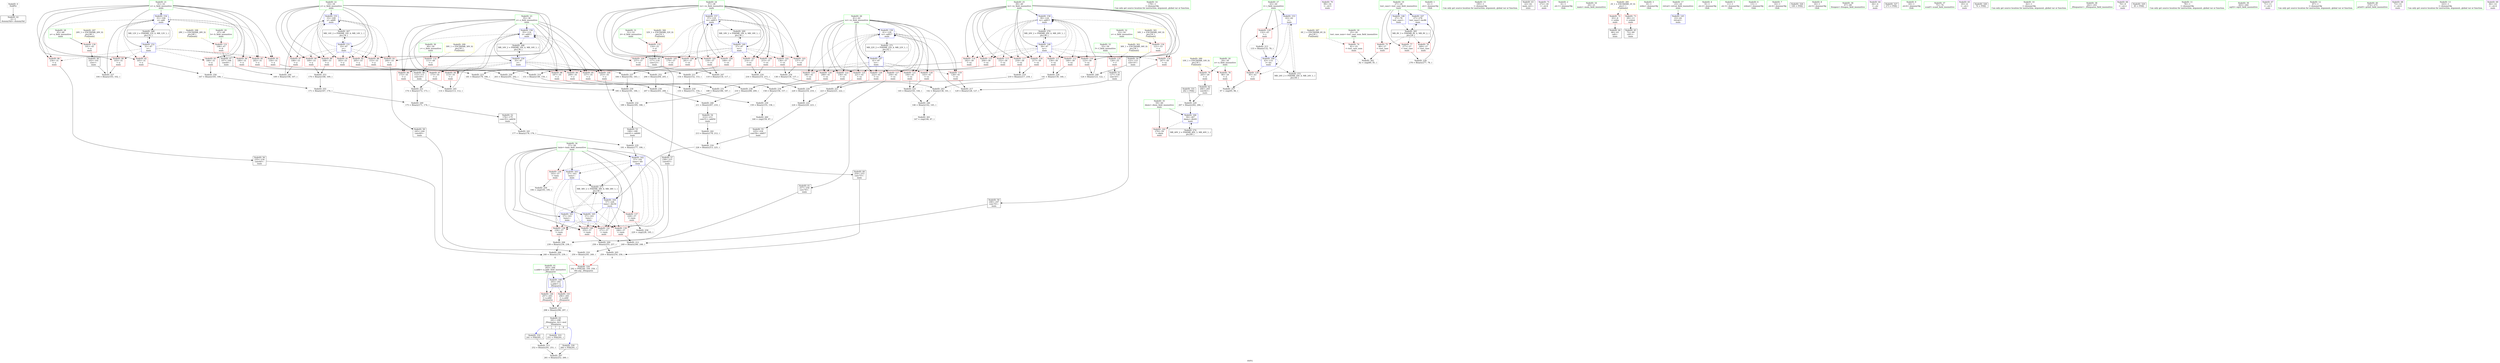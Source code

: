 digraph "SVFG" {
	label="SVFG";

	Node0x558980f15850 [shape=record,color=grey,label="{NodeID: 0\nNullPtr}"];
	Node0x558980f15850 -> Node0x558980f35980[style=solid];
	Node0x558980f35f30 [shape=record,color=red,label="{NodeID: 97\n173\<--35\n\<--z\nmain\n}"];
	Node0x558980f35f30 -> Node0x558980f3b1d0[style=solid];
	Node0x558980f18d20 [shape=record,color=green,label="{NodeID: 14\n178\<--1\n\<--dummyObj\nCan only get source location for instruction, argument, global var or function.}"];
	Node0x558980f36a90 [shape=record,color=red,label="{NodeID: 111\n139\<--39\n\<--vy\nmain\n}"];
	Node0x558980f36a90 -> Node0x558980f43030[style=solid];
	Node0x558980f34e20 [shape=record,color=green,label="{NodeID: 28\n45\<--46\na\<--a_field_insensitive\nmain\n}"];
	Node0x558980f34e20 -> Node0x558980f3c140[style=solid];
	Node0x558980f41530 [shape=record,color=grey,label="{NodeID: 208\n239 = Binary(236, 238, )\n}"];
	Node0x558980f41530 -> Node0x558980f3a440[style=solid];
	Node0x558980f3bd30 [shape=record,color=red,label="{NodeID: 125\n221\<--41\n\<--vz\nmain\n}"];
	Node0x558980f3bd30 -> Node0x558980f428b0[style=solid];
	Node0x558980f35980 [shape=record,color=black,label="{NodeID: 42\n2\<--3\ndummyVal\<--dummyVal\n}"];
	Node0x558980f42a30 [shape=record,color=grey,label="{NodeID: 222\n224 = Binary(220, 223, )\n}"];
	Node0x558980f42a30 -> Node0x558980f37430[style=solid];
	Node0x558980f3c890 [shape=record,color=red,label="{NodeID: 139\n246\<--57\n\<--tmin\nmain\n}"];
	Node0x558980f3c890 -> Node0x558980f41b30[style=solid];
	Node0x558980f37500 [shape=record,color=black,label="{NodeID: 56\n235\<--234\nconv64\<--\nmain\n}"];
	Node0x558980f37500 -> Node0x558980f3a440[style=solid];
	Node0x558980f43f30 [shape=record,color=grey,label="{NodeID: 236\n207 = Binary(203, 206, )\n}"];
	Node0x558980f43f30 -> Node0x558980f44530[style=solid];
	Node0x558980f3d3f0 [shape=record,color=blue,label="{NodeID: 153\n43\<--62\ni\<--\nmain\n}"];
	Node0x558980f3d3f0 -> Node0x558980f3bfa0[style=dashed];
	Node0x558980f3d3f0 -> Node0x558980f3c070[style=dashed];
	Node0x558980f3d3f0 -> Node0x558980f3d9a0[style=dashed];
	Node0x558980f3d3f0 -> Node0x558980f54230[style=dashed];
	Node0x558980f38060 [shape=record,color=purple,label="{NodeID: 70\n99\<--16\n\<--.str.5\nmain\n}"];
	Node0x558980f68440 [shape=record,color=black,label="{NodeID: 333\n251 = PHI(291, )\n}"];
	Node0x558980f68440 -> Node0x558980f41fb0[style=solid];
	Node0x558980f3b050 [shape=record,color=grey,label="{NodeID: 250\n203 = Binary(201, 202, )\n}"];
	Node0x558980f3b050 -> Node0x558980f43f30[style=solid];
	Node0x558980f3df50 [shape=record,color=blue,label="{NodeID: 167\n27\<--278\ntest_case\<--inc86\nmain\n}"];
	Node0x558980f3df50 -> Node0x558980f51f30[style=dashed];
	Node0x558980f38bc0 [shape=record,color=red,label="{NodeID: 84\n180\<--31\n\<--x\nmain\n}"];
	Node0x558980f38bc0 -> Node0x558980f42bb0[style=solid];
	Node0x558980f15bb0 [shape=record,color=green,label="{NodeID: 1\n4\<--1\n.str\<--dummyObj\nGlob }"];
	Node0x558980f36000 [shape=record,color=red,label="{NodeID: 98\n187\<--35\n\<--z\nmain\n}"];
	Node0x558980f36000 -> Node0x558980f437b0[style=solid];
	Node0x558980f34450 [shape=record,color=green,label="{NodeID: 15\n195\<--1\n\<--dummyObj\nCan only get source location for instruction, argument, global var or function.}"];
	Node0x558980f36b60 [shape=record,color=red,label="{NodeID: 112\n140\<--39\n\<--vy\nmain\n}"];
	Node0x558980f36b60 -> Node0x558980f43030[style=solid];
	Node0x558980f34ef0 [shape=record,color=green,label="{NodeID: 29\n47\<--48\nb\<--b_field_insensitive\nmain\n}"];
	Node0x558980f34ef0 -> Node0x558980f3c210[style=solid];
	Node0x558980f416b0 [shape=record,color=grey,label="{NodeID: 209\n258 = Binary(255, 257, )\n}"];
	Node0x558980f416b0 -> Node0x558980f3a2c0[style=solid];
	Node0x558980f3be00 [shape=record,color=red,label="{NodeID: 126\n222\<--41\n\<--vz\nmain\n}"];
	Node0x558980f3be00 -> Node0x558980f428b0[style=solid];
	Node0x558980f35a50 [shape=record,color=black,label="{NodeID: 43\n22\<--62\nmain_ret\<--\nmain\n}"];
	Node0x558980f42bb0 [shape=record,color=grey,label="{NodeID: 223\n181 = Binary(179, 180, )\n}"];
	Node0x558980f42bb0 -> Node0x558980f443b0[style=solid];
	Node0x558980f3c960 [shape=record,color=red,label="{NodeID: 140\n255\<--57\n\<--tmin\nmain\n}"];
	Node0x558980f3c960 -> Node0x558980f416b0[style=solid];
	Node0x558980f375d0 [shape=record,color=black,label="{NodeID: 57\n238\<--237\nconv65\<--\nmain\n}"];
	Node0x558980f375d0 -> Node0x558980f41530[style=solid];
	Node0x558980f440b0 [shape=record,color=grey,label="{NodeID: 237\n184 = Binary(182, 183, )\n}"];
	Node0x558980f440b0 -> Node0x558980f443b0[style=solid];
	Node0x558980f3d4c0 [shape=record,color=blue,label="{NodeID: 154\n31\<--104\nx\<--add\nmain\n}"];
	Node0x558980f3d4c0 -> Node0x558980f38880[style=dashed];
	Node0x558980f3d4c0 -> Node0x558980f38950[style=dashed];
	Node0x558980f3d4c0 -> Node0x558980f38a20[style=dashed];
	Node0x558980f3d4c0 -> Node0x558980f38af0[style=dashed];
	Node0x558980f3d4c0 -> Node0x558980f38bc0[style=dashed];
	Node0x558980f3d4c0 -> Node0x558980f38c90[style=dashed];
	Node0x558980f3d4c0 -> Node0x558980f38d60[style=dashed];
	Node0x558980f3d4c0 -> Node0x558980f3d4c0[style=dashed];
	Node0x558980f3d4c0 -> Node0x558980f52430[style=dashed];
	Node0x558980f38130 [shape=record,color=purple,label="{NodeID: 71\n272\<--18\n\<--.str.6\nmain\n}"];
	Node0x558980f68580 [shape=record,color=black,label="{NodeID: 334\n292 = PHI(240, 250, 259, )\n0th arg _Z6squaree }"];
	Node0x558980f68580 -> Node0x558980f3e020[style=solid];
	Node0x558980f3b1d0 [shape=record,color=grey,label="{NodeID: 251\n174 = Binary(172, 173, )\n}"];
	Node0x558980f3b1d0 -> Node0x558980f3aed0[style=solid];
	Node0x558980f3e020 [shape=record,color=blue,label="{NodeID: 168\n293\<--292\na.addr\<--a\n_Z6squaree\n}"];
	Node0x558980f3e020 -> Node0x558980f3cbd0[style=dashed];
	Node0x558980f3e020 -> Node0x558980f3cca0[style=dashed];
	Node0x558980f38c90 [shape=record,color=red,label="{NodeID: 85\n202\<--31\n\<--x\nmain\n}"];
	Node0x558980f38c90 -> Node0x558980f3b050[style=solid];
	Node0x558980f16030 [shape=record,color=green,label="{NodeID: 2\n6\<--1\n.str.1\<--dummyObj\nGlob }"];
	Node0x558980f51f30 [shape=record,color=black,label="{NodeID: 265\nMR_8V_3 = PHI(MR_8V_4, MR_8V_2, )\npts\{28 \}\n}"];
	Node0x558980f51f30 -> Node0x558980f38470[style=dashed];
	Node0x558980f51f30 -> Node0x558980f38540[style=dashed];
	Node0x558980f51f30 -> Node0x558980f38610[style=dashed];
	Node0x558980f51f30 -> Node0x558980f3df50[style=dashed];
	Node0x558980f360d0 [shape=record,color=red,label="{NodeID: 99\n209\<--35\n\<--z\nmain\n}"];
	Node0x558980f360d0 -> Node0x558980f44230[style=solid];
	Node0x558980f344e0 [shape=record,color=green,label="{NodeID: 16\n20\<--21\nmain\<--main_field_insensitive\n}"];
	Node0x558980f36c30 [shape=record,color=red,label="{NodeID: 113\n152\<--39\n\<--vy\nmain\n}"];
	Node0x558980f36c30 -> Node0x558980f419b0[style=solid];
	Node0x558980f34fc0 [shape=record,color=green,label="{NodeID: 30\n49\<--50\nc\<--c_field_insensitive\nmain\n}"];
	Node0x558980f34fc0 -> Node0x558980f3c2e0[style=solid];
	Node0x558980f41830 [shape=record,color=grey,label="{NodeID: 210\n250 = Binary(245, 249, )\n|{<s0>7}}"];
	Node0x558980f41830:s0 -> Node0x558980f68580[style=solid,color=red];
	Node0x558980f3bed0 [shape=record,color=red,label="{NodeID: 127\n256\<--41\n\<--vz\nmain\n}"];
	Node0x558980f3bed0 -> Node0x558980f37910[style=solid];
	Node0x558980f35b20 [shape=record,color=black,label="{NodeID: 44\n66\<--63\ncall\<--\nmain\n}"];
	Node0x558980f42d30 [shape=record,color=grey,label="{NodeID: 224\n216 = Binary(214, 215, )\n}"];
	Node0x558980f42d30 -> Node0x558980f42730[style=solid];
	Node0x558980f3ca30 [shape=record,color=red,label="{NodeID: 141\n271\<--57\n\<--tmin\nmain\n}"];
	Node0x558980f376a0 [shape=record,color=black,label="{NodeID: 58\n245\<--244\nconv69\<--\nmain\n}"];
	Node0x558980f376a0 -> Node0x558980f41830[style=solid];
	Node0x558980f44230 [shape=record,color=grey,label="{NodeID: 238\n210 = Binary(208, 209, )\n}"];
	Node0x558980f44230 -> Node0x558980f44530[style=solid];
	Node0x558980f3d590 [shape=record,color=blue,label="{NodeID: 155\n33\<--109\ny\<--add9\nmain\n}"];
	Node0x558980f3d590 -> Node0x558980f38e30[style=dashed];
	Node0x558980f3d590 -> Node0x558980f38f00[style=dashed];
	Node0x558980f3d590 -> Node0x558980f38fd0[style=dashed];
	Node0x558980f3d590 -> Node0x558980f390a0[style=dashed];
	Node0x558980f3d590 -> Node0x558980f39170[style=dashed];
	Node0x558980f3d590 -> Node0x558980f39240[style=dashed];
	Node0x558980f3d590 -> Node0x558980f39310[style=dashed];
	Node0x558980f3d590 -> Node0x558980f3d590[style=dashed];
	Node0x558980f3d590 -> Node0x558980f52930[style=dashed];
	Node0x558980f38200 [shape=record,color=red,label="{NodeID: 72\n63\<--8\n\<--stdin\nmain\n}"];
	Node0x558980f38200 -> Node0x558980f35b20[style=solid];
	Node0x558980f3b350 [shape=record,color=grey,label="{NodeID: 252\n206 = Binary(204, 205, )\n}"];
	Node0x558980f3b350 -> Node0x558980f43f30[style=solid];
	Node0x558980f38d60 [shape=record,color=red,label="{NodeID: 86\n234\<--31\n\<--x\nmain\n}"];
	Node0x558980f38d60 -> Node0x558980f37500[style=solid];
	Node0x558980f33ae0 [shape=record,color=green,label="{NodeID: 3\n8\<--1\nstdin\<--dummyObj\nGlob }"];
	Node0x558980f52430 [shape=record,color=black,label="{NodeID: 266\nMR_12V_2 = PHI(MR_12V_4, MR_12V_1, )\npts\{32 \}\n}"];
	Node0x558980f52430 -> Node0x558980f3d320[style=dashed];
	Node0x558980f361a0 [shape=record,color=red,label="{NodeID: 100\n253\<--35\n\<--z\nmain\n}"];
	Node0x558980f361a0 -> Node0x558980f37840[style=solid];
	Node0x558980f34570 [shape=record,color=green,label="{NodeID: 17\n23\<--24\nretval\<--retval_field_insensitive\nmain\n}"];
	Node0x558980f34570 -> Node0x558980f3cd70[style=solid];
	Node0x558980f36d00 [shape=record,color=red,label="{NodeID: 114\n182\<--39\n\<--vy\nmain\n}"];
	Node0x558980f36d00 -> Node0x558980f440b0[style=solid];
	Node0x558980f35090 [shape=record,color=green,label="{NodeID: 31\n51\<--52\nd\<--d_field_insensitive\nmain\n}"];
	Node0x558980f35090 -> Node0x558980f3c3b0[style=solid];
	Node0x558980f419b0 [shape=record,color=grey,label="{NodeID: 211\n154 = Binary(152, 153, )\n}"];
	Node0x558980f419b0 -> Node0x558980f42430[style=solid];
	Node0x558980f3bfa0 [shape=record,color=red,label="{NodeID: 128\n95\<--43\n\<--i\nmain\n}"];
	Node0x558980f3bfa0 -> Node0x558980f46ec0[style=solid];
	Node0x558980f35bf0 [shape=record,color=black,label="{NodeID: 45\n72\<--69\ncall1\<--\nmain\n}"];
	Node0x558980f42eb0 [shape=record,color=grey,label="{NodeID: 225\n145 = Binary(143, 144, )\n}"];
	Node0x558980f42eb0 -> Node0x558980f3aa50[style=solid];
	Node0x558980f3cb00 [shape=record,color=red,label="{NodeID: 142\n270\<--59\n\<--dmin\nmain\n}"];
	Node0x558980f37770 [shape=record,color=black,label="{NodeID: 59\n248\<--247\nconv70\<--\nmain\n}"];
	Node0x558980f37770 -> Node0x558980f41b30[style=solid];
	Node0x558980f443b0 [shape=record,color=grey,label="{NodeID: 239\n185 = Binary(181, 184, )\n}"];
	Node0x558980f443b0 -> Node0x558980f43930[style=solid];
	Node0x558980f3d660 [shape=record,color=blue,label="{NodeID: 156\n35\<--114\nz\<--add11\nmain\n}"];
	Node0x558980f3d660 -> Node0x558980f393e0[style=dashed];
	Node0x558980f3d660 -> Node0x558980f394b0[style=dashed];
	Node0x558980f3d660 -> Node0x558980f35e60[style=dashed];
	Node0x558980f3d660 -> Node0x558980f35f30[style=dashed];
	Node0x558980f3d660 -> Node0x558980f36000[style=dashed];
	Node0x558980f3d660 -> Node0x558980f360d0[style=dashed];
	Node0x558980f3d660 -> Node0x558980f361a0[style=dashed];
	Node0x558980f3d660 -> Node0x558980f3d660[style=dashed];
	Node0x558980f3d660 -> Node0x558980f52e30[style=dashed];
	Node0x558980f382d0 [shape=record,color=red,label="{NodeID: 73\n69\<--13\n\<--stdout\nmain\n}"];
	Node0x558980f382d0 -> Node0x558980f35bf0[style=solid];
	Node0x558980f3b4d0 [shape=record,color=grey,label="{NodeID: 253\n170 = Binary(168, 169, )\n}"];
	Node0x558980f3b4d0 -> Node0x558980f46bc0[style=solid];
	Node0x558980f38e30 [shape=record,color=red,label="{NodeID: 87\n108\<--33\n\<--y\nmain\n}"];
	Node0x558980f38e30 -> Node0x558980f3a750[style=solid];
	Node0x558980f33b70 [shape=record,color=green,label="{NodeID: 4\n9\<--1\n.str.2\<--dummyObj\nGlob }"];
	Node0x558980f52930 [shape=record,color=black,label="{NodeID: 267\nMR_14V_2 = PHI(MR_14V_4, MR_14V_1, )\npts\{34 \}\n}"];
	Node0x558980f52930 -> Node0x558980f3d250[style=dashed];
	Node0x558980f36270 [shape=record,color=red,label="{NodeID: 101\n118\<--37\n\<--vx\nmain\n}"];
	Node0x558980f36270 -> Node0x558980f3abd0[style=solid];
	Node0x558980f34600 [shape=record,color=green,label="{NodeID: 18\n25\<--26\ntest_case_num\<--test_case_num_field_insensitive\nmain\n}"];
	Node0x558980f34600 -> Node0x558980f383a0[style=solid];
	Node0x558980f36dd0 [shape=record,color=red,label="{NodeID: 115\n204\<--39\n\<--vy\nmain\n}"];
	Node0x558980f36dd0 -> Node0x558980f3b350[style=solid];
	Node0x558980f35160 [shape=record,color=green,label="{NodeID: 32\n53\<--54\ne\<--e_field_insensitive\nmain\n}"];
	Node0x558980f35160 -> Node0x558980f3c480[style=solid];
	Node0x558980f41b30 [shape=record,color=grey,label="{NodeID: 212\n249 = Binary(246, 248, )\n}"];
	Node0x558980f41b30 -> Node0x558980f41830[style=solid];
	Node0x558980f3c070 [shape=record,color=red,label="{NodeID: 129\n132\<--43\n\<--i\nmain\n}"];
	Node0x558980f3c070 -> Node0x558980f41cb0[style=solid];
	Node0x558980f35cc0 [shape=record,color=black,label="{NodeID: 46\n102\<--101\nconv\<--\nmain\n}"];
	Node0x558980f35cc0 -> Node0x558980f431b0[style=solid];
	Node0x558980f43030 [shape=record,color=grey,label="{NodeID: 226\n141 = Binary(139, 140, )\n}"];
	Node0x558980f43030 -> Node0x558980f3a5d0[style=solid];
	Node0x558980f3cbd0 [shape=record,color=red,label="{NodeID: 143\n296\<--293\n\<--a.addr\n_Z6squaree\n}"];
	Node0x558980f3cbd0 -> Node0x558980f43ab0[style=solid];
	Node0x558980f37840 [shape=record,color=black,label="{NodeID: 60\n254\<--253\nconv75\<--\nmain\n}"];
	Node0x558980f37840 -> Node0x558980f3a2c0[style=solid];
	Node0x558980f44530 [shape=record,color=grey,label="{NodeID: 240\n211 = Binary(207, 210, )\n}"];
	Node0x558980f44530 -> Node0x558980f37360[style=solid];
	Node0x558980f3d730 [shape=record,color=blue,label="{NodeID: 157\n37\<--119\nvx\<--add13\nmain\n}"];
	Node0x558980f3d730 -> Node0x558980f36270[style=dashed];
	Node0x558980f3d730 -> Node0x558980f36340[style=dashed];
	Node0x558980f3d730 -> Node0x558980f36410[style=dashed];
	Node0x558980f3d730 -> Node0x558980f364e0[style=dashed];
	Node0x558980f3d730 -> Node0x558980f365b0[style=dashed];
	Node0x558980f3d730 -> Node0x558980f36680[style=dashed];
	Node0x558980f3d730 -> Node0x558980f36750[style=dashed];
	Node0x558980f3d730 -> Node0x558980f36820[style=dashed];
	Node0x558980f3d730 -> Node0x558980f368f0[style=dashed];
	Node0x558980f3d730 -> Node0x558980f3d730[style=dashed];
	Node0x558980f3d730 -> Node0x558980f53330[style=dashed];
	Node0x558980f383a0 [shape=record,color=red,label="{NodeID: 74\n81\<--25\n\<--test_case_num\nmain\n}"];
	Node0x558980f383a0 -> Node0x558980f47640[style=solid];
	Node0x558980f46a40 [shape=record,color=grey,label="{NodeID: 254\n138 = Binary(136, 137, )\n}"];
	Node0x558980f46a40 -> Node0x558980f3a5d0[style=solid];
	Node0x558980f38f00 [shape=record,color=red,label="{NodeID: 88\n153\<--33\n\<--y\nmain\n}"];
	Node0x558980f38f00 -> Node0x558980f419b0[style=solid];
	Node0x558980f33c00 [shape=record,color=green,label="{NodeID: 5\n11\<--1\n.str.3\<--dummyObj\nGlob }"];
	Node0x558980f52e30 [shape=record,color=black,label="{NodeID: 268\nMR_16V_2 = PHI(MR_16V_4, MR_16V_1, )\npts\{36 \}\n}"];
	Node0x558980f52e30 -> Node0x558980f3d180[style=dashed];
	Node0x558980f36340 [shape=record,color=red,label="{NodeID: 102\n136\<--37\n\<--vx\nmain\n}"];
	Node0x558980f36340 -> Node0x558980f46a40[style=solid];
	Node0x558980f346d0 [shape=record,color=green,label="{NodeID: 19\n27\<--28\ntest_case\<--test_case_field_insensitive\nmain\n}"];
	Node0x558980f346d0 -> Node0x558980f38470[style=solid];
	Node0x558980f346d0 -> Node0x558980f38540[style=solid];
	Node0x558980f346d0 -> Node0x558980f38610[style=solid];
	Node0x558980f346d0 -> Node0x558980f3ce40[style=solid];
	Node0x558980f346d0 -> Node0x558980f3df50[style=solid];
	Node0x558980f3b5e0 [shape=record,color=red,label="{NodeID: 116\n217\<--39\n\<--vy\nmain\n}"];
	Node0x558980f3b5e0 -> Node0x558980f425b0[style=solid];
	Node0x558980f35230 [shape=record,color=green,label="{NodeID: 33\n55\<--56\nf\<--f_field_insensitive\nmain\n}"];
	Node0x558980f35230 -> Node0x558980f3c550[style=solid];
	Node0x558980f41cb0 [shape=record,color=grey,label="{NodeID: 213\n133 = Binary(132, 78, )\n}"];
	Node0x558980f41cb0 -> Node0x558980f3d9a0[style=solid];
	Node0x558980f3c140 [shape=record,color=red,label="{NodeID: 130\n101\<--45\n\<--a\nmain\n}"];
	Node0x558980f3c140 -> Node0x558980f35cc0[style=solid];
	Node0x558980f35d90 [shape=record,color=black,label="{NodeID: 47\n107\<--106\nconv8\<--\nmain\n}"];
	Node0x558980f35d90 -> Node0x558980f3a750[style=solid];
	Node0x558980f431b0 [shape=record,color=grey,label="{NodeID: 227\n104 = Binary(103, 102, )\n}"];
	Node0x558980f431b0 -> Node0x558980f3d4c0[style=solid];
	Node0x558980f3cca0 [shape=record,color=red,label="{NodeID: 144\n297\<--293\n\<--a.addr\n_Z6squaree\n}"];
	Node0x558980f3cca0 -> Node0x558980f43ab0[style=solid];
	Node0x558980f37910 [shape=record,color=black,label="{NodeID: 61\n257\<--256\nconv76\<--\nmain\n}"];
	Node0x558980f37910 -> Node0x558980f416b0[style=solid];
	Node0x558980f446b0 [shape=record,color=grey,label="{NodeID: 241\n177 = Binary(178, 176, )\n}"];
	Node0x558980f446b0 -> Node0x558980f43db0[style=solid];
	Node0x558980f3d800 [shape=record,color=blue,label="{NodeID: 158\n39\<--124\nvy\<--add15\nmain\n}"];
	Node0x558980f3d800 -> Node0x558980f369c0[style=dashed];
	Node0x558980f3d800 -> Node0x558980f36a90[style=dashed];
	Node0x558980f3d800 -> Node0x558980f36b60[style=dashed];
	Node0x558980f3d800 -> Node0x558980f36c30[style=dashed];
	Node0x558980f3d800 -> Node0x558980f36d00[style=dashed];
	Node0x558980f3d800 -> Node0x558980f36dd0[style=dashed];
	Node0x558980f3d800 -> Node0x558980f3b5e0[style=dashed];
	Node0x558980f3d800 -> Node0x558980f3b6b0[style=dashed];
	Node0x558980f3d800 -> Node0x558980f3b780[style=dashed];
	Node0x558980f3d800 -> Node0x558980f3d800[style=dashed];
	Node0x558980f3d800 -> Node0x558980f53830[style=dashed];
	Node0x558980f38470 [shape=record,color=red,label="{NodeID: 75\n80\<--27\n\<--test_case\nmain\n}"];
	Node0x558980f38470 -> Node0x558980f47640[style=solid];
	Node0x558980f46bc0 [shape=record,color=grey,label="{NodeID: 255\n171 = Binary(167, 170, )\n}"];
	Node0x558980f46bc0 -> Node0x558980f3aed0[style=solid];
	Node0x558980f38fd0 [shape=record,color=red,label="{NodeID: 89\n168\<--33\n\<--y\nmain\n}"];
	Node0x558980f38fd0 -> Node0x558980f3b4d0[style=solid];
	Node0x558980f15df0 [shape=record,color=green,label="{NodeID: 6\n13\<--1\nstdout\<--dummyObj\nGlob }"];
	Node0x558980f53330 [shape=record,color=black,label="{NodeID: 269\nMR_18V_2 = PHI(MR_18V_4, MR_18V_1, )\npts\{38 \}\n}"];
	Node0x558980f53330 -> Node0x558980f3d0b0[style=dashed];
	Node0x558980f36410 [shape=record,color=red,label="{NodeID: 103\n137\<--37\n\<--vx\nmain\n}"];
	Node0x558980f36410 -> Node0x558980f46a40[style=solid];
	Node0x558980f347a0 [shape=record,color=green,label="{NodeID: 20\n29\<--30\nn\<--n_field_insensitive\nmain\n}"];
	Node0x558980f347a0 -> Node0x558980f386e0[style=solid];
	Node0x558980f347a0 -> Node0x558980f387b0[style=solid];
	Node0x558980f3b6b0 [shape=record,color=red,label="{NodeID: 117\n218\<--39\n\<--vy\nmain\n}"];
	Node0x558980f3b6b0 -> Node0x558980f425b0[style=solid];
	Node0x558980f35300 [shape=record,color=green,label="{NodeID: 34\n57\<--58\ntmin\<--tmin_field_insensitive\nmain\n}"];
	Node0x558980f35300 -> Node0x558980f3c620[style=solid];
	Node0x558980f35300 -> Node0x558980f3c6f0[style=solid];
	Node0x558980f35300 -> Node0x558980f3c7c0[style=solid];
	Node0x558980f35300 -> Node0x558980f3c890[style=solid];
	Node0x558980f35300 -> Node0x558980f3c960[style=solid];
	Node0x558980f35300 -> Node0x558980f3ca30[style=solid];
	Node0x558980f35300 -> Node0x558980f3da70[style=solid];
	Node0x558980f35300 -> Node0x558980f3db40[style=solid];
	Node0x558980f35300 -> Node0x558980f3dc10[style=solid];
	Node0x558980f35300 -> Node0x558980f3dce0[style=solid];
	Node0x558980f35300 -> Node0x558980f3ddb0[style=solid];
	Node0x558980f59c10 [shape=record,color=yellow,style=double,label="{NodeID: 297\n26V_1 = ENCHI(MR_26V_0)\npts\{46 \}\nFun[main]}"];
	Node0x558980f59c10 -> Node0x558980f3c140[style=dashed];
	Node0x558980f41e30 [shape=record,color=grey,label="{NodeID: 214\n151 = Binary(149, 150, )\n}"];
	Node0x558980f41e30 -> Node0x558980f42430[style=solid];
	Node0x558980f3c210 [shape=record,color=red,label="{NodeID: 131\n106\<--47\n\<--b\nmain\n}"];
	Node0x558980f3c210 -> Node0x558980f35d90[style=solid];
	Node0x558980f36e80 [shape=record,color=black,label="{NodeID: 48\n112\<--111\nconv10\<--\nmain\n}"];
	Node0x558980f36e80 -> Node0x558980f3a8d0[style=solid];
	Node0x558980f43330 [shape=record,color=grey,label="{NodeID: 228\n278 = Binary(277, 78, )\n}"];
	Node0x558980f43330 -> Node0x558980f3df50[style=solid];
	Node0x558980f3cd70 [shape=record,color=blue,label="{NodeID: 145\n23\<--62\nretval\<--\nmain\n}"];
	Node0x558980f379e0 [shape=record,color=black,label="{NodeID: 62\n266\<--265\nconv82\<--\nmain\n}"];
	Node0x558980f379e0 -> Node0x558980f434b0[style=solid];
	Node0x558980f44830 [shape=record,color=grey,label="{NodeID: 242\n213 = Binary(178, 212, )\n}"];
	Node0x558980f44830 -> Node0x558980f42130[style=solid];
	Node0x558980f3d8d0 [shape=record,color=blue,label="{NodeID: 159\n41\<--129\nvz\<--add17\nmain\n}"];
	Node0x558980f3d8d0 -> Node0x558980f3b850[style=dashed];
	Node0x558980f3d8d0 -> Node0x558980f3b920[style=dashed];
	Node0x558980f3d8d0 -> Node0x558980f3b9f0[style=dashed];
	Node0x558980f3d8d0 -> Node0x558980f3bac0[style=dashed];
	Node0x558980f3d8d0 -> Node0x558980f3bb90[style=dashed];
	Node0x558980f3d8d0 -> Node0x558980f3bc60[style=dashed];
	Node0x558980f3d8d0 -> Node0x558980f3bd30[style=dashed];
	Node0x558980f3d8d0 -> Node0x558980f3be00[style=dashed];
	Node0x558980f3d8d0 -> Node0x558980f3bed0[style=dashed];
	Node0x558980f3d8d0 -> Node0x558980f3d8d0[style=dashed];
	Node0x558980f3d8d0 -> Node0x558980f53d30[style=dashed];
	Node0x558980f38540 [shape=record,color=red,label="{NodeID: 76\n269\<--27\n\<--test_case\nmain\n}"];
	Node0x558980f46d40 [shape=record,color=grey,label="{NodeID: 256\n167 = Binary(165, 166, )\n}"];
	Node0x558980f46d40 -> Node0x558980f46bc0[style=solid];
	Node0x558980f390a0 [shape=record,color=red,label="{NodeID: 90\n169\<--33\n\<--y\nmain\n}"];
	Node0x558980f390a0 -> Node0x558980f3b4d0[style=solid];
	Node0x558980f15e80 [shape=record,color=green,label="{NodeID: 7\n14\<--1\n.str.4\<--dummyObj\nGlob }"];
	Node0x558980f53830 [shape=record,color=black,label="{NodeID: 270\nMR_20V_2 = PHI(MR_20V_4, MR_20V_1, )\npts\{40 \}\n}"];
	Node0x558980f53830 -> Node0x558980f3cfe0[style=dashed];
	Node0x558980f364e0 [shape=record,color=red,label="{NodeID: 104\n149\<--37\n\<--vx\nmain\n}"];
	Node0x558980f364e0 -> Node0x558980f41e30[style=solid];
	Node0x558980f34870 [shape=record,color=green,label="{NodeID: 21\n31\<--32\nx\<--x_field_insensitive\nmain\n}"];
	Node0x558980f34870 -> Node0x558980f38880[style=solid];
	Node0x558980f34870 -> Node0x558980f38950[style=solid];
	Node0x558980f34870 -> Node0x558980f38a20[style=solid];
	Node0x558980f34870 -> Node0x558980f38af0[style=solid];
	Node0x558980f34870 -> Node0x558980f38bc0[style=solid];
	Node0x558980f34870 -> Node0x558980f38c90[style=solid];
	Node0x558980f34870 -> Node0x558980f38d60[style=solid];
	Node0x558980f34870 -> Node0x558980f3d320[style=solid];
	Node0x558980f34870 -> Node0x558980f3d4c0[style=solid];
	Node0x558980f3b780 [shape=record,color=red,label="{NodeID: 118\n247\<--39\n\<--vy\nmain\n}"];
	Node0x558980f3b780 -> Node0x558980f37770[style=solid];
	Node0x558980f353d0 [shape=record,color=green,label="{NodeID: 35\n59\<--60\ndmin\<--dmin_field_insensitive\nmain\n}"];
	Node0x558980f353d0 -> Node0x558980f3cb00[style=solid];
	Node0x558980f353d0 -> Node0x558980f3de80[style=solid];
	Node0x558980f59cf0 [shape=record,color=yellow,style=double,label="{NodeID: 298\n28V_1 = ENCHI(MR_28V_0)\npts\{48 \}\nFun[main]}"];
	Node0x558980f59cf0 -> Node0x558980f3c210[style=dashed];
	Node0x558980f41fb0 [shape=record,color=grey,label="{NodeID: 215\n252 = Binary(241, 251, )\n}"];
	Node0x558980f41fb0 -> Node0x558980f413b0[style=solid];
	Node0x558980f3c2e0 [shape=record,color=red,label="{NodeID: 132\n111\<--49\n\<--c\nmain\n}"];
	Node0x558980f3c2e0 -> Node0x558980f36e80[style=solid];
	Node0x558980f36f50 [shape=record,color=black,label="{NodeID: 49\n117\<--116\nconv12\<--\nmain\n}"];
	Node0x558980f36f50 -> Node0x558980f3abd0[style=solid];
	Node0x558980f434b0 [shape=record,color=grey,label="{NodeID: 229\n267 = Binary(262, 266, )\n}"];
	Node0x558980f434b0 -> Node0x558980f3de80[style=solid];
	Node0x558980f3ce40 [shape=record,color=blue,label="{NodeID: 146\n27\<--78\ntest_case\<--\nmain\n}"];
	Node0x558980f3ce40 -> Node0x558980f51f30[style=dashed];
	Node0x558980f37ab0 [shape=record,color=black,label="{NodeID: 63\n291\<--298\n_Z6squaree_ret\<--mul\n_Z6squaree\n|{<s0>6|<s1>7|<s2>8}}"];
	Node0x558980f37ab0:s0 -> Node0x558980f68310[style=solid,color=blue];
	Node0x558980f37ab0:s1 -> Node0x558980f68440[style=solid,color=blue];
	Node0x558980f37ab0:s2 -> Node0x558980f68050[style=solid,color=blue];
	Node0x558980f67850 [shape=record,color=black,label="{NodeID: 326\n100 = PHI()\n}"];
	Node0x558980f3a5d0 [shape=record,color=grey,label="{NodeID: 243\n142 = Binary(138, 141, )\n}"];
	Node0x558980f3a5d0 -> Node0x558980f3aa50[style=solid];
	Node0x558980f3d9a0 [shape=record,color=blue,label="{NodeID: 160\n43\<--133\ni\<--inc\nmain\n}"];
	Node0x558980f3d9a0 -> Node0x558980f3bfa0[style=dashed];
	Node0x558980f3d9a0 -> Node0x558980f3c070[style=dashed];
	Node0x558980f3d9a0 -> Node0x558980f3d9a0[style=dashed];
	Node0x558980f3d9a0 -> Node0x558980f54230[style=dashed];
	Node0x558980f38610 [shape=record,color=red,label="{NodeID: 77\n277\<--27\n\<--test_case\nmain\n}"];
	Node0x558980f38610 -> Node0x558980f43330[style=solid];
	Node0x558980f46ec0 [shape=record,color=grey,label="{NodeID: 257\n97 = cmp(95, 96, )\n}"];
	Node0x558980f39170 [shape=record,color=red,label="{NodeID: 91\n183\<--33\n\<--y\nmain\n}"];
	Node0x558980f39170 -> Node0x558980f440b0[style=solid];
	Node0x558980f15f10 [shape=record,color=green,label="{NodeID: 8\n16\<--1\n.str.5\<--dummyObj\nGlob }"];
	Node0x558980f53d30 [shape=record,color=black,label="{NodeID: 271\nMR_22V_2 = PHI(MR_22V_4, MR_22V_1, )\npts\{42 \}\n}"];
	Node0x558980f53d30 -> Node0x558980f3cf10[style=dashed];
	Node0x558980f365b0 [shape=record,color=red,label="{NodeID: 105\n179\<--37\n\<--vx\nmain\n}"];
	Node0x558980f365b0 -> Node0x558980f42bb0[style=solid];
	Node0x558980f34940 [shape=record,color=green,label="{NodeID: 22\n33\<--34\ny\<--y_field_insensitive\nmain\n}"];
	Node0x558980f34940 -> Node0x558980f38e30[style=solid];
	Node0x558980f34940 -> Node0x558980f38f00[style=solid];
	Node0x558980f34940 -> Node0x558980f38fd0[style=solid];
	Node0x558980f34940 -> Node0x558980f390a0[style=solid];
	Node0x558980f34940 -> Node0x558980f39170[style=solid];
	Node0x558980f34940 -> Node0x558980f39240[style=solid];
	Node0x558980f34940 -> Node0x558980f39310[style=solid];
	Node0x558980f34940 -> Node0x558980f3d250[style=solid];
	Node0x558980f34940 -> Node0x558980f3d590[style=solid];
	Node0x558980f58950 [shape=record,color=yellow,style=double,label="{NodeID: 285\n2V_1 = ENCHI(MR_2V_0)\npts\{1 \}\nFun[main]}"];
	Node0x558980f58950 -> Node0x558980f38200[style=dashed];
	Node0x558980f58950 -> Node0x558980f382d0[style=dashed];
	Node0x558980f3b850 [shape=record,color=red,label="{NodeID: 119\n128\<--41\n\<--vz\nmain\n}"];
	Node0x558980f3b850 -> Node0x558980f422b0[style=solid];
	Node0x558980f354a0 [shape=record,color=green,label="{NodeID: 36\n67\<--68\nfreopen\<--freopen_field_insensitive\n}"];
	Node0x558980f59dd0 [shape=record,color=yellow,style=double,label="{NodeID: 299\n30V_1 = ENCHI(MR_30V_0)\npts\{50 \}\nFun[main]}"];
	Node0x558980f59dd0 -> Node0x558980f3c2e0[style=dashed];
	Node0x558980f42130 [shape=record,color=grey,label="{NodeID: 216\n226 = Binary(213, 225, )\n}"];
	Node0x558980f42130 -> Node0x558980f3dce0[style=solid];
	Node0x558980f3c3b0 [shape=record,color=red,label="{NodeID: 133\n116\<--51\n\<--d\nmain\n}"];
	Node0x558980f3c3b0 -> Node0x558980f36f50[style=solid];
	Node0x558980f37020 [shape=record,color=black,label="{NodeID: 50\n122\<--121\nconv14\<--\nmain\n}"];
	Node0x558980f37020 -> Node0x558980f3ad50[style=solid];
	Node0x558980f43630 [shape=record,color=grey,label="{NodeID: 230\n159 = Binary(155, 158, )\n}"];
	Node0x558980f43630 -> Node0x558980f47340[style=solid];
	Node0x558980f3cf10 [shape=record,color=blue,label="{NodeID: 147\n41\<--87\nvz\<--\nmain\n}"];
	Node0x558980f3cf10 -> Node0x558980f3b850[style=dashed];
	Node0x558980f3cf10 -> Node0x558980f3b920[style=dashed];
	Node0x558980f3cf10 -> Node0x558980f3b9f0[style=dashed];
	Node0x558980f3cf10 -> Node0x558980f3bac0[style=dashed];
	Node0x558980f3cf10 -> Node0x558980f3bb90[style=dashed];
	Node0x558980f3cf10 -> Node0x558980f3bc60[style=dashed];
	Node0x558980f3cf10 -> Node0x558980f3bd30[style=dashed];
	Node0x558980f3cf10 -> Node0x558980f3be00[style=dashed];
	Node0x558980f3cf10 -> Node0x558980f3bed0[style=dashed];
	Node0x558980f3cf10 -> Node0x558980f3d8d0[style=dashed];
	Node0x558980f3cf10 -> Node0x558980f53d30[style=dashed];
	Node0x558980f37b80 [shape=record,color=purple,label="{NodeID: 64\n64\<--4\n\<--.str\nmain\n}"];
	Node0x558980f67950 [shape=record,color=black,label="{NodeID: 327\n273 = PHI()\n}"];
	Node0x558980f3a750 [shape=record,color=grey,label="{NodeID: 244\n109 = Binary(108, 107, )\n}"];
	Node0x558980f3a750 -> Node0x558980f3d590[style=solid];
	Node0x558980f3da70 [shape=record,color=blue,label="{NodeID: 161\n57\<--163\ntmin\<--\nmain\n}"];
	Node0x558980f3da70 -> Node0x558980f3c7c0[style=dashed];
	Node0x558980f3da70 -> Node0x558980f3c890[style=dashed];
	Node0x558980f3da70 -> Node0x558980f3c960[style=dashed];
	Node0x558980f3da70 -> Node0x558980f3ca30[style=dashed];
	Node0x558980f3da70 -> Node0x558980f54730[style=dashed];
	Node0x558980f386e0 [shape=record,color=red,label="{NodeID: 78\n96\<--29\n\<--n\nmain\n}"];
	Node0x558980f386e0 -> Node0x558980f46ec0[style=solid];
	Node0x558980f47040 [shape=record,color=grey,label="{NodeID: 258\n229 = cmp(228, 195, )\n}"];
	Node0x558980f39240 [shape=record,color=red,label="{NodeID: 92\n205\<--33\n\<--y\nmain\n}"];
	Node0x558980f39240 -> Node0x558980f3b350[style=solid];
	Node0x558980f18880 [shape=record,color=green,label="{NodeID: 9\n18\<--1\n.str.6\<--dummyObj\nGlob }"];
	Node0x558980f54230 [shape=record,color=black,label="{NodeID: 272\nMR_24V_2 = PHI(MR_24V_4, MR_24V_1, )\npts\{44 \}\n}"];
	Node0x558980f54230 -> Node0x558980f3d3f0[style=dashed];
	Node0x558980f36680 [shape=record,color=red,label="{NodeID: 106\n201\<--37\n\<--vx\nmain\n}"];
	Node0x558980f36680 -> Node0x558980f3b050[style=solid];
	Node0x558980f34a10 [shape=record,color=green,label="{NodeID: 23\n35\<--36\nz\<--z_field_insensitive\nmain\n}"];
	Node0x558980f34a10 -> Node0x558980f393e0[style=solid];
	Node0x558980f34a10 -> Node0x558980f394b0[style=solid];
	Node0x558980f34a10 -> Node0x558980f35e60[style=solid];
	Node0x558980f34a10 -> Node0x558980f35f30[style=solid];
	Node0x558980f34a10 -> Node0x558980f36000[style=solid];
	Node0x558980f34a10 -> Node0x558980f360d0[style=solid];
	Node0x558980f34a10 -> Node0x558980f361a0[style=solid];
	Node0x558980f34a10 -> Node0x558980f3d180[style=solid];
	Node0x558980f34a10 -> Node0x558980f3d660[style=solid];
	Node0x558980f3b920 [shape=record,color=red,label="{NodeID: 120\n143\<--41\n\<--vz\nmain\n}"];
	Node0x558980f3b920 -> Node0x558980f42eb0[style=solid];
	Node0x558980f35570 [shape=record,color=green,label="{NodeID: 37\n75\<--76\nscanf\<--scanf_field_insensitive\n}"];
	Node0x558980f59eb0 [shape=record,color=yellow,style=double,label="{NodeID: 300\n32V_1 = ENCHI(MR_32V_0)\npts\{52 \}\nFun[main]}"];
	Node0x558980f59eb0 -> Node0x558980f3c3b0[style=dashed];
	Node0x558980f422b0 [shape=record,color=grey,label="{NodeID: 217\n129 = Binary(128, 127, )\n}"];
	Node0x558980f422b0 -> Node0x558980f3d8d0[style=solid];
	Node0x558980f3c480 [shape=record,color=red,label="{NodeID: 134\n121\<--53\n\<--e\nmain\n}"];
	Node0x558980f3c480 -> Node0x558980f37020[style=solid];
	Node0x558980f370f0 [shape=record,color=black,label="{NodeID: 51\n127\<--126\nconv16\<--\nmain\n}"];
	Node0x558980f370f0 -> Node0x558980f422b0[style=solid];
	Node0x558980f437b0 [shape=record,color=grey,label="{NodeID: 231\n188 = Binary(186, 187, )\n}"];
	Node0x558980f437b0 -> Node0x558980f43930[style=solid];
	Node0x558980f3cfe0 [shape=record,color=blue,label="{NodeID: 148\n39\<--87\nvy\<--\nmain\n}"];
	Node0x558980f3cfe0 -> Node0x558980f369c0[style=dashed];
	Node0x558980f3cfe0 -> Node0x558980f36a90[style=dashed];
	Node0x558980f3cfe0 -> Node0x558980f36b60[style=dashed];
	Node0x558980f3cfe0 -> Node0x558980f36c30[style=dashed];
	Node0x558980f3cfe0 -> Node0x558980f36d00[style=dashed];
	Node0x558980f3cfe0 -> Node0x558980f36dd0[style=dashed];
	Node0x558980f3cfe0 -> Node0x558980f3b5e0[style=dashed];
	Node0x558980f3cfe0 -> Node0x558980f3b6b0[style=dashed];
	Node0x558980f3cfe0 -> Node0x558980f3b780[style=dashed];
	Node0x558980f3cfe0 -> Node0x558980f3d800[style=dashed];
	Node0x558980f3cfe0 -> Node0x558980f53830[style=dashed];
	Node0x558980f37c50 [shape=record,color=purple,label="{NodeID: 65\n65\<--6\n\<--.str.1\nmain\n}"];
	Node0x558980f67e50 [shape=record,color=black,label="{NodeID: 328\n74 = PHI()\n}"];
	Node0x558980f3a8d0 [shape=record,color=grey,label="{NodeID: 245\n114 = Binary(113, 112, )\n}"];
	Node0x558980f3a8d0 -> Node0x558980f3d660[style=solid];
	Node0x558980f3db40 [shape=record,color=blue,label="{NodeID: 162\n57\<--191\ntmin\<--div\nmain\n}"];
	Node0x558980f3db40 -> Node0x558980f3c620[style=dashed];
	Node0x558980f3db40 -> Node0x558980f3c7c0[style=dashed];
	Node0x558980f3db40 -> Node0x558980f3c890[style=dashed];
	Node0x558980f3db40 -> Node0x558980f3c960[style=dashed];
	Node0x558980f3db40 -> Node0x558980f3ca30[style=dashed];
	Node0x558980f3db40 -> Node0x558980f3dc10[style=dashed];
	Node0x558980f3db40 -> Node0x558980f54730[style=dashed];
	Node0x558980f387b0 [shape=record,color=red,label="{NodeID: 79\n265\<--29\n\<--n\nmain\n}"];
	Node0x558980f387b0 -> Node0x558980f379e0[style=solid];
	Node0x558980f471c0 [shape=record,color=grey,label="{NodeID: 259\n194 = cmp(193, 195, )\n}"];
	Node0x558980f39310 [shape=record,color=red,label="{NodeID: 93\n244\<--33\n\<--y\nmain\n}"];
	Node0x558980f39310 -> Node0x558980f376a0[style=solid];
	Node0x558980f18950 [shape=record,color=green,label="{NodeID: 10\n62\<--1\n\<--dummyObj\nCan only get source location for instruction, argument, global var or function.}"];
	Node0x558980f54730 [shape=record,color=black,label="{NodeID: 273\nMR_38V_2 = PHI(MR_38V_8, MR_38V_1, )\npts\{58 \}\n}"];
	Node0x558980f54730 -> Node0x558980f3da70[style=dashed];
	Node0x558980f54730 -> Node0x558980f3db40[style=dashed];
	Node0x558980f54730 -> Node0x558980f3dce0[style=dashed];
	Node0x558980f36750 [shape=record,color=red,label="{NodeID: 107\n214\<--37\n\<--vx\nmain\n}"];
	Node0x558980f36750 -> Node0x558980f42d30[style=solid];
	Node0x558980f34ae0 [shape=record,color=green,label="{NodeID: 24\n37\<--38\nvx\<--vx_field_insensitive\nmain\n}"];
	Node0x558980f34ae0 -> Node0x558980f36270[style=solid];
	Node0x558980f34ae0 -> Node0x558980f36340[style=solid];
	Node0x558980f34ae0 -> Node0x558980f36410[style=solid];
	Node0x558980f34ae0 -> Node0x558980f364e0[style=solid];
	Node0x558980f34ae0 -> Node0x558980f365b0[style=solid];
	Node0x558980f34ae0 -> Node0x558980f36680[style=solid];
	Node0x558980f34ae0 -> Node0x558980f36750[style=solid];
	Node0x558980f34ae0 -> Node0x558980f36820[style=solid];
	Node0x558980f34ae0 -> Node0x558980f368f0[style=solid];
	Node0x558980f34ae0 -> Node0x558980f3d0b0[style=solid];
	Node0x558980f34ae0 -> Node0x558980f3d730[style=solid];
	Node0x558980f59350 [shape=record,color=yellow,style=double,label="{NodeID: 287\n6V_1 = ENCHI(MR_6V_0)\npts\{26 \}\nFun[main]}"];
	Node0x558980f59350 -> Node0x558980f383a0[style=dashed];
	Node0x558980f3b9f0 [shape=record,color=red,label="{NodeID: 121\n144\<--41\n\<--vz\nmain\n}"];
	Node0x558980f3b9f0 -> Node0x558980f42eb0[style=solid];
	Node0x558980f35640 [shape=record,color=green,label="{NodeID: 38\n242\<--243\n_Z6squaree\<--_Z6squaree_field_insensitive\n}"];
	Node0x558980f59f90 [shape=record,color=yellow,style=double,label="{NodeID: 301\n34V_1 = ENCHI(MR_34V_0)\npts\{54 \}\nFun[main]}"];
	Node0x558980f59f90 -> Node0x558980f3c480[style=dashed];
	Node0x558980f42430 [shape=record,color=grey,label="{NodeID: 218\n155 = Binary(151, 154, )\n}"];
	Node0x558980f42430 -> Node0x558980f43630[style=solid];
	Node0x558980f3c550 [shape=record,color=red,label="{NodeID: 135\n126\<--55\n\<--f\nmain\n}"];
	Node0x558980f3c550 -> Node0x558980f370f0[style=solid];
	Node0x558980f371c0 [shape=record,color=black,label="{NodeID: 52\n176\<--175\nconv35\<--add34\nmain\n}"];
	Node0x558980f371c0 -> Node0x558980f446b0[style=solid];
	Node0x558980f43930 [shape=record,color=grey,label="{NodeID: 232\n189 = Binary(185, 188, )\n}"];
	Node0x558980f43930 -> Node0x558980f37290[style=solid];
	Node0x558980f3d0b0 [shape=record,color=blue,label="{NodeID: 149\n37\<--87\nvx\<--\nmain\n}"];
	Node0x558980f3d0b0 -> Node0x558980f36270[style=dashed];
	Node0x558980f3d0b0 -> Node0x558980f36340[style=dashed];
	Node0x558980f3d0b0 -> Node0x558980f36410[style=dashed];
	Node0x558980f3d0b0 -> Node0x558980f364e0[style=dashed];
	Node0x558980f3d0b0 -> Node0x558980f365b0[style=dashed];
	Node0x558980f3d0b0 -> Node0x558980f36680[style=dashed];
	Node0x558980f3d0b0 -> Node0x558980f36750[style=dashed];
	Node0x558980f3d0b0 -> Node0x558980f36820[style=dashed];
	Node0x558980f3d0b0 -> Node0x558980f368f0[style=dashed];
	Node0x558980f3d0b0 -> Node0x558980f3d730[style=dashed];
	Node0x558980f3d0b0 -> Node0x558980f53330[style=dashed];
	Node0x558980f37d20 [shape=record,color=purple,label="{NodeID: 66\n70\<--9\n\<--.str.2\nmain\n}"];
	Node0x558980f67f50 [shape=record,color=black,label="{NodeID: 329\n85 = PHI()\n}"];
	Node0x558980f3aa50 [shape=record,color=grey,label="{NodeID: 246\n146 = Binary(142, 145, )\n}"];
	Node0x558980f3aa50 -> Node0x558980f474c0[style=solid];
	Node0x558980f3dc10 [shape=record,color=blue,label="{NodeID: 163\n57\<--163\ntmin\<--\nmain\n}"];
	Node0x558980f3dc10 -> Node0x558980f3c7c0[style=dashed];
	Node0x558980f3dc10 -> Node0x558980f3c890[style=dashed];
	Node0x558980f3dc10 -> Node0x558980f3c960[style=dashed];
	Node0x558980f3dc10 -> Node0x558980f3ca30[style=dashed];
	Node0x558980f3dc10 -> Node0x558980f54730[style=dashed];
	Node0x558980f38880 [shape=record,color=red,label="{NodeID: 80\n103\<--31\n\<--x\nmain\n}"];
	Node0x558980f38880 -> Node0x558980f431b0[style=solid];
	Node0x558980f47340 [shape=record,color=grey,label="{NodeID: 260\n160 = cmp(159, 87, )\n}"];
	Node0x558980f393e0 [shape=record,color=red,label="{NodeID: 94\n113\<--35\n\<--z\nmain\n}"];
	Node0x558980f393e0 -> Node0x558980f3a8d0[style=solid];
	Node0x558980f18a20 [shape=record,color=green,label="{NodeID: 11\n78\<--1\n\<--dummyObj\nCan only get source location for instruction, argument, global var or function.}"];
	Node0x558980f54c30 [shape=record,color=black,label="{NodeID: 274\nMR_40V_2 = PHI(MR_40V_3, MR_40V_1, )\npts\{60 \}\n}"];
	Node0x558980f54c30 -> Node0x558980f3de80[style=dashed];
	Node0x558980f36820 [shape=record,color=red,label="{NodeID: 108\n215\<--37\n\<--vx\nmain\n}"];
	Node0x558980f36820 -> Node0x558980f42d30[style=solid];
	Node0x558980f34bb0 [shape=record,color=green,label="{NodeID: 25\n39\<--40\nvy\<--vy_field_insensitive\nmain\n}"];
	Node0x558980f34bb0 -> Node0x558980f369c0[style=solid];
	Node0x558980f34bb0 -> Node0x558980f36a90[style=solid];
	Node0x558980f34bb0 -> Node0x558980f36b60[style=solid];
	Node0x558980f34bb0 -> Node0x558980f36c30[style=solid];
	Node0x558980f34bb0 -> Node0x558980f36d00[style=solid];
	Node0x558980f34bb0 -> Node0x558980f36dd0[style=solid];
	Node0x558980f34bb0 -> Node0x558980f3b5e0[style=solid];
	Node0x558980f34bb0 -> Node0x558980f3b6b0[style=solid];
	Node0x558980f34bb0 -> Node0x558980f3b780[style=solid];
	Node0x558980f34bb0 -> Node0x558980f3cfe0[style=solid];
	Node0x558980f34bb0 -> Node0x558980f3d800[style=solid];
	Node0x558980f3a2c0 [shape=record,color=grey,label="{NodeID: 205\n259 = Binary(254, 258, )\n|{<s0>8}}"];
	Node0x558980f3a2c0:s0 -> Node0x558980f68580[style=solid,color=red];
	Node0x558980f3bac0 [shape=record,color=red,label="{NodeID: 122\n156\<--41\n\<--vz\nmain\n}"];
	Node0x558980f3bac0 -> Node0x558980f43c30[style=solid];
	Node0x558980f35710 [shape=record,color=green,label="{NodeID: 39\n263\<--264\nsqrtl\<--sqrtl_field_insensitive\n}"];
	Node0x558980f5a070 [shape=record,color=yellow,style=double,label="{NodeID: 302\n36V_1 = ENCHI(MR_36V_0)\npts\{56 \}\nFun[main]}"];
	Node0x558980f5a070 -> Node0x558980f3c550[style=dashed];
	Node0x558980f425b0 [shape=record,color=grey,label="{NodeID: 219\n219 = Binary(217, 218, )\n}"];
	Node0x558980f425b0 -> Node0x558980f42730[style=solid];
	Node0x558980f3c620 [shape=record,color=red,label="{NodeID: 136\n193\<--57\n\<--tmin\nmain\n}"];
	Node0x558980f3c620 -> Node0x558980f471c0[style=solid];
	Node0x558980f37290 [shape=record,color=black,label="{NodeID: 53\n190\<--189\nconv41\<--add40\nmain\n}"];
	Node0x558980f37290 -> Node0x558980f43db0[style=solid];
	Node0x558980f43ab0 [shape=record,color=grey,label="{NodeID: 233\n298 = Binary(296, 297, )\n}"];
	Node0x558980f43ab0 -> Node0x558980f37ab0[style=solid];
	Node0x558980f3d180 [shape=record,color=blue,label="{NodeID: 150\n35\<--87\nz\<--\nmain\n}"];
	Node0x558980f3d180 -> Node0x558980f393e0[style=dashed];
	Node0x558980f3d180 -> Node0x558980f394b0[style=dashed];
	Node0x558980f3d180 -> Node0x558980f35e60[style=dashed];
	Node0x558980f3d180 -> Node0x558980f35f30[style=dashed];
	Node0x558980f3d180 -> Node0x558980f36000[style=dashed];
	Node0x558980f3d180 -> Node0x558980f360d0[style=dashed];
	Node0x558980f3d180 -> Node0x558980f361a0[style=dashed];
	Node0x558980f3d180 -> Node0x558980f3d660[style=dashed];
	Node0x558980f3d180 -> Node0x558980f52e30[style=dashed];
	Node0x558980f37df0 [shape=record,color=purple,label="{NodeID: 67\n71\<--11\n\<--.str.3\nmain\n}"];
	Node0x558980f68050 [shape=record,color=black,label="{NodeID: 330\n260 = PHI(291, )\n}"];
	Node0x558980f68050 -> Node0x558980f413b0[style=solid];
	Node0x558980f3abd0 [shape=record,color=grey,label="{NodeID: 247\n119 = Binary(118, 117, )\n}"];
	Node0x558980f3abd0 -> Node0x558980f3d730[style=solid];
	Node0x558980f3dce0 [shape=record,color=blue,label="{NodeID: 164\n57\<--226\ntmin\<--div59\nmain\n}"];
	Node0x558980f3dce0 -> Node0x558980f3c6f0[style=dashed];
	Node0x558980f3dce0 -> Node0x558980f3c7c0[style=dashed];
	Node0x558980f3dce0 -> Node0x558980f3c890[style=dashed];
	Node0x558980f3dce0 -> Node0x558980f3c960[style=dashed];
	Node0x558980f3dce0 -> Node0x558980f3ca30[style=dashed];
	Node0x558980f3dce0 -> Node0x558980f3ddb0[style=dashed];
	Node0x558980f3dce0 -> Node0x558980f54730[style=dashed];
	Node0x558980f38950 [shape=record,color=red,label="{NodeID: 81\n150\<--31\n\<--x\nmain\n}"];
	Node0x558980f38950 -> Node0x558980f41e30[style=solid];
	Node0x558980f474c0 [shape=record,color=grey,label="{NodeID: 261\n147 = cmp(146, 87, )\n}"];
	Node0x558980f394b0 [shape=record,color=red,label="{NodeID: 95\n157\<--35\n\<--z\nmain\n}"];
	Node0x558980f394b0 -> Node0x558980f43c30[style=solid];
	Node0x558980f18b80 [shape=record,color=green,label="{NodeID: 12\n87\<--1\n\<--dummyObj\nCan only get source location for instruction, argument, global var or function.}"];
	Node0x558980f368f0 [shape=record,color=red,label="{NodeID: 109\n237\<--37\n\<--vx\nmain\n}"];
	Node0x558980f368f0 -> Node0x558980f375d0[style=solid];
	Node0x558980f34c80 [shape=record,color=green,label="{NodeID: 26\n41\<--42\nvz\<--vz_field_insensitive\nmain\n}"];
	Node0x558980f34c80 -> Node0x558980f3b850[style=solid];
	Node0x558980f34c80 -> Node0x558980f3b920[style=solid];
	Node0x558980f34c80 -> Node0x558980f3b9f0[style=solid];
	Node0x558980f34c80 -> Node0x558980f3bac0[style=solid];
	Node0x558980f34c80 -> Node0x558980f3bb90[style=solid];
	Node0x558980f34c80 -> Node0x558980f3bc60[style=solid];
	Node0x558980f34c80 -> Node0x558980f3bd30[style=solid];
	Node0x558980f34c80 -> Node0x558980f3be00[style=solid];
	Node0x558980f34c80 -> Node0x558980f3bed0[style=solid];
	Node0x558980f34c80 -> Node0x558980f3cf10[style=solid];
	Node0x558980f34c80 -> Node0x558980f3d8d0[style=solid];
	Node0x558980f59510 [shape=record,color=yellow,style=double,label="{NodeID: 289\n10V_1 = ENCHI(MR_10V_0)\npts\{30 \}\nFun[main]}"];
	Node0x558980f59510 -> Node0x558980f386e0[style=dashed];
	Node0x558980f59510 -> Node0x558980f387b0[style=dashed];
	Node0x558980f3a440 [shape=record,color=grey,label="{NodeID: 206\n240 = Binary(235, 239, )\n|{<s0>6}}"];
	Node0x558980f3a440:s0 -> Node0x558980f68580[style=solid,color=red];
	Node0x558980f3bb90 [shape=record,color=red,label="{NodeID: 123\n186\<--41\n\<--vz\nmain\n}"];
	Node0x558980f3bb90 -> Node0x558980f437b0[style=solid];
	Node0x558980f357e0 [shape=record,color=green,label="{NodeID: 40\n274\<--275\nprintf\<--printf_field_insensitive\n}"];
	Node0x558980f42730 [shape=record,color=grey,label="{NodeID: 220\n220 = Binary(216, 219, )\n}"];
	Node0x558980f42730 -> Node0x558980f42a30[style=solid];
	Node0x558980f3c6f0 [shape=record,color=red,label="{NodeID: 137\n228\<--57\n\<--tmin\nmain\n}"];
	Node0x558980f3c6f0 -> Node0x558980f47040[style=solid];
	Node0x558980f37360 [shape=record,color=black,label="{NodeID: 54\n212\<--211\nconv51\<--add50\nmain\n}"];
	Node0x558980f37360 -> Node0x558980f44830[style=solid];
	Node0x558980f43c30 [shape=record,color=grey,label="{NodeID: 234\n158 = Binary(156, 157, )\n}"];
	Node0x558980f43c30 -> Node0x558980f43630[style=solid];
	Node0x558980f3d250 [shape=record,color=blue,label="{NodeID: 151\n33\<--87\ny\<--\nmain\n}"];
	Node0x558980f3d250 -> Node0x558980f38e30[style=dashed];
	Node0x558980f3d250 -> Node0x558980f38f00[style=dashed];
	Node0x558980f3d250 -> Node0x558980f38fd0[style=dashed];
	Node0x558980f3d250 -> Node0x558980f390a0[style=dashed];
	Node0x558980f3d250 -> Node0x558980f39170[style=dashed];
	Node0x558980f3d250 -> Node0x558980f39240[style=dashed];
	Node0x558980f3d250 -> Node0x558980f39310[style=dashed];
	Node0x558980f3d250 -> Node0x558980f3d590[style=dashed];
	Node0x558980f3d250 -> Node0x558980f52930[style=dashed];
	Node0x558980f37ec0 [shape=record,color=purple,label="{NodeID: 68\n73\<--14\n\<--.str.4\nmain\n}"];
	Node0x558980f68240 [shape=record,color=black,label="{NodeID: 331\n262 = PHI()\n}"];
	Node0x558980f68240 -> Node0x558980f434b0[style=solid];
	Node0x558980f3ad50 [shape=record,color=grey,label="{NodeID: 248\n124 = Binary(123, 122, )\n}"];
	Node0x558980f3ad50 -> Node0x558980f3d800[style=solid];
	Node0x558980f3ddb0 [shape=record,color=blue,label="{NodeID: 165\n57\<--163\ntmin\<--\nmain\n}"];
	Node0x558980f3ddb0 -> Node0x558980f3c7c0[style=dashed];
	Node0x558980f3ddb0 -> Node0x558980f3c890[style=dashed];
	Node0x558980f3ddb0 -> Node0x558980f3c960[style=dashed];
	Node0x558980f3ddb0 -> Node0x558980f3ca30[style=dashed];
	Node0x558980f3ddb0 -> Node0x558980f54730[style=dashed];
	Node0x558980f38a20 [shape=record,color=red,label="{NodeID: 82\n165\<--31\n\<--x\nmain\n}"];
	Node0x558980f38a20 -> Node0x558980f46d40[style=solid];
	Node0x558980f47640 [shape=record,color=grey,label="{NodeID: 262\n82 = cmp(80, 81, )\n}"];
	Node0x558980f35e60 [shape=record,color=red,label="{NodeID: 96\n172\<--35\n\<--z\nmain\n}"];
	Node0x558980f35e60 -> Node0x558980f3b1d0[style=solid];
	Node0x558980f18c50 [shape=record,color=green,label="{NodeID: 13\n163\<--1\n\<--dummyObj\nCan only get source location for instruction, argument, global var or function.}"];
	Node0x558980f369c0 [shape=record,color=red,label="{NodeID: 110\n123\<--39\n\<--vy\nmain\n}"];
	Node0x558980f369c0 -> Node0x558980f3ad50[style=solid];
	Node0x558980f34d50 [shape=record,color=green,label="{NodeID: 27\n43\<--44\ni\<--i_field_insensitive\nmain\n}"];
	Node0x558980f34d50 -> Node0x558980f3bfa0[style=solid];
	Node0x558980f34d50 -> Node0x558980f3c070[style=solid];
	Node0x558980f34d50 -> Node0x558980f3d3f0[style=solid];
	Node0x558980f34d50 -> Node0x558980f3d9a0[style=solid];
	Node0x558980f413b0 [shape=record,color=grey,label="{NodeID: 207\n261 = Binary(252, 260, )\n}"];
	Node0x558980f3bc60 [shape=record,color=red,label="{NodeID: 124\n208\<--41\n\<--vz\nmain\n}"];
	Node0x558980f3bc60 -> Node0x558980f44230[style=solid];
	Node0x558980f358b0 [shape=record,color=green,label="{NodeID: 41\n293\<--294\na.addr\<--a.addr_field_insensitive\n_Z6squaree\n}"];
	Node0x558980f358b0 -> Node0x558980f3cbd0[style=solid];
	Node0x558980f358b0 -> Node0x558980f3cca0[style=solid];
	Node0x558980f358b0 -> Node0x558980f3e020[style=solid];
	Node0x558980f428b0 [shape=record,color=grey,label="{NodeID: 221\n223 = Binary(221, 222, )\n}"];
	Node0x558980f428b0 -> Node0x558980f42a30[style=solid];
	Node0x558980f3c7c0 [shape=record,color=red,label="{NodeID: 138\n236\<--57\n\<--tmin\nmain\n}"];
	Node0x558980f3c7c0 -> Node0x558980f41530[style=solid];
	Node0x558980f37430 [shape=record,color=black,label="{NodeID: 55\n225\<--224\nconv58\<--add57\nmain\n}"];
	Node0x558980f37430 -> Node0x558980f42130[style=solid];
	Node0x558980f43db0 [shape=record,color=grey,label="{NodeID: 235\n191 = Binary(177, 190, )\n}"];
	Node0x558980f43db0 -> Node0x558980f3db40[style=solid];
	Node0x558980f3d320 [shape=record,color=blue,label="{NodeID: 152\n31\<--87\nx\<--\nmain\n}"];
	Node0x558980f3d320 -> Node0x558980f38880[style=dashed];
	Node0x558980f3d320 -> Node0x558980f38950[style=dashed];
	Node0x558980f3d320 -> Node0x558980f38a20[style=dashed];
	Node0x558980f3d320 -> Node0x558980f38af0[style=dashed];
	Node0x558980f3d320 -> Node0x558980f38bc0[style=dashed];
	Node0x558980f3d320 -> Node0x558980f38c90[style=dashed];
	Node0x558980f3d320 -> Node0x558980f38d60[style=dashed];
	Node0x558980f3d320 -> Node0x558980f3d4c0[style=dashed];
	Node0x558980f3d320 -> Node0x558980f52430[style=dashed];
	Node0x558980f37f90 [shape=record,color=purple,label="{NodeID: 69\n84\<--14\n\<--.str.4\nmain\n}"];
	Node0x558980f68310 [shape=record,color=black,label="{NodeID: 332\n241 = PHI(291, )\n}"];
	Node0x558980f68310 -> Node0x558980f41fb0[style=solid];
	Node0x558980f3aed0 [shape=record,color=grey,label="{NodeID: 249\n175 = Binary(171, 174, )\n}"];
	Node0x558980f3aed0 -> Node0x558980f371c0[style=solid];
	Node0x558980f3de80 [shape=record,color=blue,label="{NodeID: 166\n59\<--267\ndmin\<--div83\nmain\n}"];
	Node0x558980f3de80 -> Node0x558980f3cb00[style=dashed];
	Node0x558980f3de80 -> Node0x558980f54c30[style=dashed];
	Node0x558980f38af0 [shape=record,color=red,label="{NodeID: 83\n166\<--31\n\<--x\nmain\n}"];
	Node0x558980f38af0 -> Node0x558980f46d40[style=solid];
}
